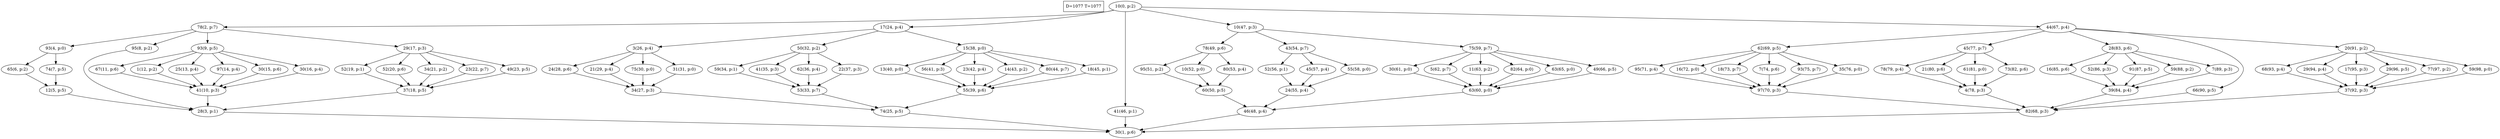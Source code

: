 digraph Task {
i [shape=box, label="D=1077 T=1077"]; 
0 [label="10(0, p:2)"];
1 [label="30(1, p:6)"];
2 [label="78(2, p:7)"];
3 [label="28(3, p:1)"];
4 [label="93(4, p:0)"];
5 [label="12(5, p:5)"];
6 [label="65(6, p:2)"];
7 [label="74(7, p:5)"];
8 [label="95(8, p:2)"];
9 [label="93(9, p:5)"];
10 [label="41(10, p:3)"];
11 [label="67(11, p:6)"];
12 [label="1(12, p:2)"];
13 [label="25(13, p:4)"];
14 [label="97(14, p:4)"];
15 [label="30(15, p:6)"];
16 [label="30(16, p:4)"];
17 [label="29(17, p:3)"];
18 [label="37(18, p:5)"];
19 [label="52(19, p:1)"];
20 [label="52(20, p:6)"];
21 [label="34(21, p:2)"];
22 [label="23(22, p:7)"];
23 [label="49(23, p:5)"];
24 [label="17(24, p:4)"];
25 [label="74(25, p:5)"];
26 [label="3(26, p:4)"];
27 [label="34(27, p:3)"];
28 [label="24(28, p:6)"];
29 [label="21(29, p:4)"];
30 [label="75(30, p:0)"];
31 [label="31(31, p:0)"];
32 [label="50(32, p:2)"];
33 [label="53(33, p:7)"];
34 [label="59(34, p:1)"];
35 [label="41(35, p:3)"];
36 [label="62(36, p:4)"];
37 [label="22(37, p:3)"];
38 [label="15(38, p:0)"];
39 [label="55(39, p:6)"];
40 [label="13(40, p:0)"];
41 [label="56(41, p:3)"];
42 [label="23(42, p:4)"];
43 [label="14(43, p:2)"];
44 [label="80(44, p:7)"];
45 [label="18(45, p:1)"];
46 [label="41(46, p:1)"];
47 [label="10(47, p:3)"];
48 [label="46(48, p:4)"];
49 [label="78(49, p:6)"];
50 [label="60(50, p:5)"];
51 [label="95(51, p:2)"];
52 [label="10(52, p:0)"];
53 [label="80(53, p:4)"];
54 [label="43(54, p:7)"];
55 [label="24(55, p:4)"];
56 [label="52(56, p:1)"];
57 [label="45(57, p:4)"];
58 [label="55(58, p:0)"];
59 [label="75(59, p:7)"];
60 [label="63(60, p:0)"];
61 [label="30(61, p:0)"];
62 [label="5(62, p:7)"];
63 [label="11(63, p:2)"];
64 [label="82(64, p:0)"];
65 [label="63(65, p:0)"];
66 [label="49(66, p:5)"];
67 [label="44(67, p:4)"];
68 [label="82(68, p:3)"];
69 [label="62(69, p:5)"];
70 [label="97(70, p:3)"];
71 [label="95(71, p:4)"];
72 [label="16(72, p:0)"];
73 [label="18(73, p:7)"];
74 [label="7(74, p:6)"];
75 [label="93(75, p:7)"];
76 [label="35(76, p:0)"];
77 [label="45(77, p:7)"];
78 [label="4(78, p:3)"];
79 [label="78(79, p:4)"];
80 [label="21(80, p:6)"];
81 [label="61(81, p:0)"];
82 [label="73(82, p:6)"];
83 [label="28(83, p:6)"];
84 [label="39(84, p:4)"];
85 [label="16(85, p:6)"];
86 [label="52(86, p:3)"];
87 [label="91(87, p:5)"];
88 [label="59(88, p:2)"];
89 [label="7(89, p:3)"];
90 [label="66(90, p:5)"];
91 [label="20(91, p:2)"];
92 [label="37(92, p:3)"];
93 [label="68(93, p:4)"];
94 [label="29(94, p:4)"];
95 [label="17(95, p:3)"];
96 [label="29(96, p:5)"];
97 [label="77(97, p:2)"];
98 [label="59(98, p:0)"];
0 -> 2;
0 -> 24;
0 -> 46;
0 -> 47;
0 -> 67;
2 -> 4;
2 -> 8;
2 -> 9;
2 -> 17;
3 -> 1;
4 -> 6;
4 -> 7;
5 -> 3;
6 -> 5;
7 -> 5;
8 -> 3;
9 -> 11;
9 -> 12;
9 -> 13;
9 -> 14;
9 -> 15;
9 -> 16;
10 -> 3;
11 -> 10;
12 -> 10;
13 -> 10;
14 -> 10;
15 -> 10;
16 -> 10;
17 -> 19;
17 -> 20;
17 -> 21;
17 -> 22;
17 -> 23;
18 -> 3;
19 -> 18;
20 -> 18;
21 -> 18;
22 -> 18;
23 -> 18;
24 -> 26;
24 -> 32;
24 -> 38;
25 -> 1;
26 -> 28;
26 -> 29;
26 -> 30;
26 -> 31;
27 -> 25;
28 -> 27;
29 -> 27;
30 -> 27;
31 -> 27;
32 -> 34;
32 -> 35;
32 -> 36;
32 -> 37;
33 -> 25;
34 -> 33;
35 -> 33;
36 -> 33;
37 -> 33;
38 -> 40;
38 -> 41;
38 -> 42;
38 -> 43;
38 -> 44;
38 -> 45;
39 -> 25;
40 -> 39;
41 -> 39;
42 -> 39;
43 -> 39;
44 -> 39;
45 -> 39;
46 -> 1;
47 -> 49;
47 -> 54;
47 -> 59;
48 -> 1;
49 -> 51;
49 -> 52;
49 -> 53;
50 -> 48;
51 -> 50;
52 -> 50;
53 -> 50;
54 -> 56;
54 -> 57;
54 -> 58;
55 -> 48;
56 -> 55;
57 -> 55;
58 -> 55;
59 -> 61;
59 -> 62;
59 -> 63;
59 -> 64;
59 -> 65;
59 -> 66;
60 -> 48;
61 -> 60;
62 -> 60;
63 -> 60;
64 -> 60;
65 -> 60;
66 -> 60;
67 -> 69;
67 -> 77;
67 -> 83;
67 -> 90;
67 -> 91;
68 -> 1;
69 -> 71;
69 -> 72;
69 -> 73;
69 -> 74;
69 -> 75;
69 -> 76;
70 -> 68;
71 -> 70;
72 -> 70;
73 -> 70;
74 -> 70;
75 -> 70;
76 -> 70;
77 -> 79;
77 -> 80;
77 -> 81;
77 -> 82;
78 -> 68;
79 -> 78;
80 -> 78;
81 -> 78;
82 -> 78;
83 -> 85;
83 -> 86;
83 -> 87;
83 -> 88;
83 -> 89;
84 -> 68;
85 -> 84;
86 -> 84;
87 -> 84;
88 -> 84;
89 -> 84;
90 -> 68;
91 -> 93;
91 -> 94;
91 -> 95;
91 -> 96;
91 -> 97;
91 -> 98;
92 -> 68;
93 -> 92;
94 -> 92;
95 -> 92;
96 -> 92;
97 -> 92;
98 -> 92;
}